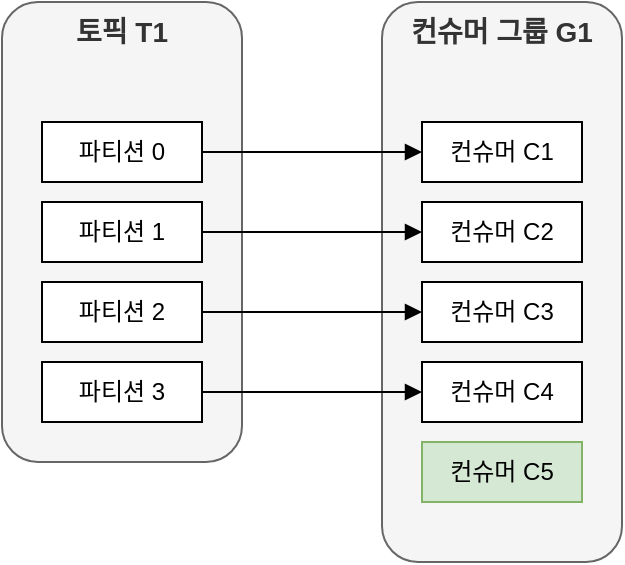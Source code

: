 <mxfile version="24.7.5">
  <diagram name="페이지-1" id="Ytb4MBWevokkTrO9t5j5">
    <mxGraphModel dx="1114" dy="821" grid="1" gridSize="10" guides="1" tooltips="1" connect="1" arrows="1" fold="1" page="1" pageScale="1" pageWidth="827" pageHeight="1169" math="0" shadow="0">
      <root>
        <mxCell id="0" />
        <mxCell id="1" parent="0" />
        <mxCell id="pB1xoxegbSP2myZGlsIh-1" value="토픽 T1" style="rounded=1;whiteSpace=wrap;html=1;fontStyle=1;fontSize=14;verticalAlign=top;fillColor=#f5f5f5;fontColor=#333333;strokeColor=#666666;" vertex="1" parent="1">
          <mxGeometry x="80" y="60" width="120" height="230" as="geometry" />
        </mxCell>
        <mxCell id="pB1xoxegbSP2myZGlsIh-2" value="파티션 0" style="rounded=0;whiteSpace=wrap;html=1;" vertex="1" parent="1">
          <mxGeometry x="100" y="120" width="80" height="30" as="geometry" />
        </mxCell>
        <mxCell id="pB1xoxegbSP2myZGlsIh-3" value="파티션 1" style="rounded=0;whiteSpace=wrap;html=1;" vertex="1" parent="1">
          <mxGeometry x="100" y="160" width="80" height="30" as="geometry" />
        </mxCell>
        <mxCell id="pB1xoxegbSP2myZGlsIh-4" value="파티션 2" style="rounded=0;whiteSpace=wrap;html=1;" vertex="1" parent="1">
          <mxGeometry x="100" y="200" width="80" height="30" as="geometry" />
        </mxCell>
        <mxCell id="pB1xoxegbSP2myZGlsIh-5" value="파티션 3" style="rounded=0;whiteSpace=wrap;html=1;" vertex="1" parent="1">
          <mxGeometry x="100" y="240" width="80" height="30" as="geometry" />
        </mxCell>
        <mxCell id="pB1xoxegbSP2myZGlsIh-6" value="컨슈머 그룹 G1" style="rounded=1;whiteSpace=wrap;html=1;fontStyle=1;fontSize=14;verticalAlign=top;fillColor=#f5f5f5;fontColor=#333333;strokeColor=#666666;" vertex="1" parent="1">
          <mxGeometry x="270" y="60" width="120" height="280" as="geometry" />
        </mxCell>
        <mxCell id="pB1xoxegbSP2myZGlsIh-7" value="컨슈머 C1" style="rounded=0;whiteSpace=wrap;html=1;" vertex="1" parent="1">
          <mxGeometry x="290" y="120" width="80" height="30" as="geometry" />
        </mxCell>
        <mxCell id="pB1xoxegbSP2myZGlsIh-8" style="edgeStyle=orthogonalEdgeStyle;rounded=0;orthogonalLoop=1;jettySize=auto;html=1;entryX=0;entryY=0.5;entryDx=0;entryDy=0;endArrow=block;endFill=1;" edge="1" parent="1" source="pB1xoxegbSP2myZGlsIh-2" target="pB1xoxegbSP2myZGlsIh-7">
          <mxGeometry relative="1" as="geometry" />
        </mxCell>
        <mxCell id="pB1xoxegbSP2myZGlsIh-9" value="컨슈머 C2" style="rounded=0;whiteSpace=wrap;html=1;" vertex="1" parent="1">
          <mxGeometry x="290" y="160" width="80" height="30" as="geometry" />
        </mxCell>
        <mxCell id="pB1xoxegbSP2myZGlsIh-10" style="edgeStyle=orthogonalEdgeStyle;rounded=0;orthogonalLoop=1;jettySize=auto;html=1;entryX=0;entryY=0.5;entryDx=0;entryDy=0;endArrow=block;endFill=1;" edge="1" parent="1" source="pB1xoxegbSP2myZGlsIh-3" target="pB1xoxegbSP2myZGlsIh-9">
          <mxGeometry relative="1" as="geometry" />
        </mxCell>
        <mxCell id="pB1xoxegbSP2myZGlsIh-11" style="rounded=0;orthogonalLoop=1;jettySize=auto;html=1;entryX=0;entryY=0.5;entryDx=0;entryDy=0;endArrow=block;endFill=1;exitX=1;exitY=0.5;exitDx=0;exitDy=0;" edge="1" parent="1" source="pB1xoxegbSP2myZGlsIh-4" target="pB1xoxegbSP2myZGlsIh-13">
          <mxGeometry relative="1" as="geometry" />
        </mxCell>
        <mxCell id="pB1xoxegbSP2myZGlsIh-12" style="rounded=0;orthogonalLoop=1;jettySize=auto;html=1;entryX=0;entryY=0.5;entryDx=0;entryDy=0;endArrow=block;endFill=1;exitX=1;exitY=0.5;exitDx=0;exitDy=0;" edge="1" parent="1" source="pB1xoxegbSP2myZGlsIh-5" target="pB1xoxegbSP2myZGlsIh-14">
          <mxGeometry relative="1" as="geometry" />
        </mxCell>
        <mxCell id="pB1xoxegbSP2myZGlsIh-13" value="컨슈머 C3" style="rounded=0;whiteSpace=wrap;html=1;" vertex="1" parent="1">
          <mxGeometry x="290" y="200" width="80" height="30" as="geometry" />
        </mxCell>
        <mxCell id="pB1xoxegbSP2myZGlsIh-14" value="컨슈머 C4" style="rounded=0;whiteSpace=wrap;html=1;" vertex="1" parent="1">
          <mxGeometry x="290" y="240" width="80" height="30" as="geometry" />
        </mxCell>
        <mxCell id="pB1xoxegbSP2myZGlsIh-15" value="컨슈머 C5" style="rounded=0;whiteSpace=wrap;html=1;fillColor=#d5e8d4;strokeColor=#82b366;" vertex="1" parent="1">
          <mxGeometry x="290" y="280" width="80" height="30" as="geometry" />
        </mxCell>
      </root>
    </mxGraphModel>
  </diagram>
</mxfile>

